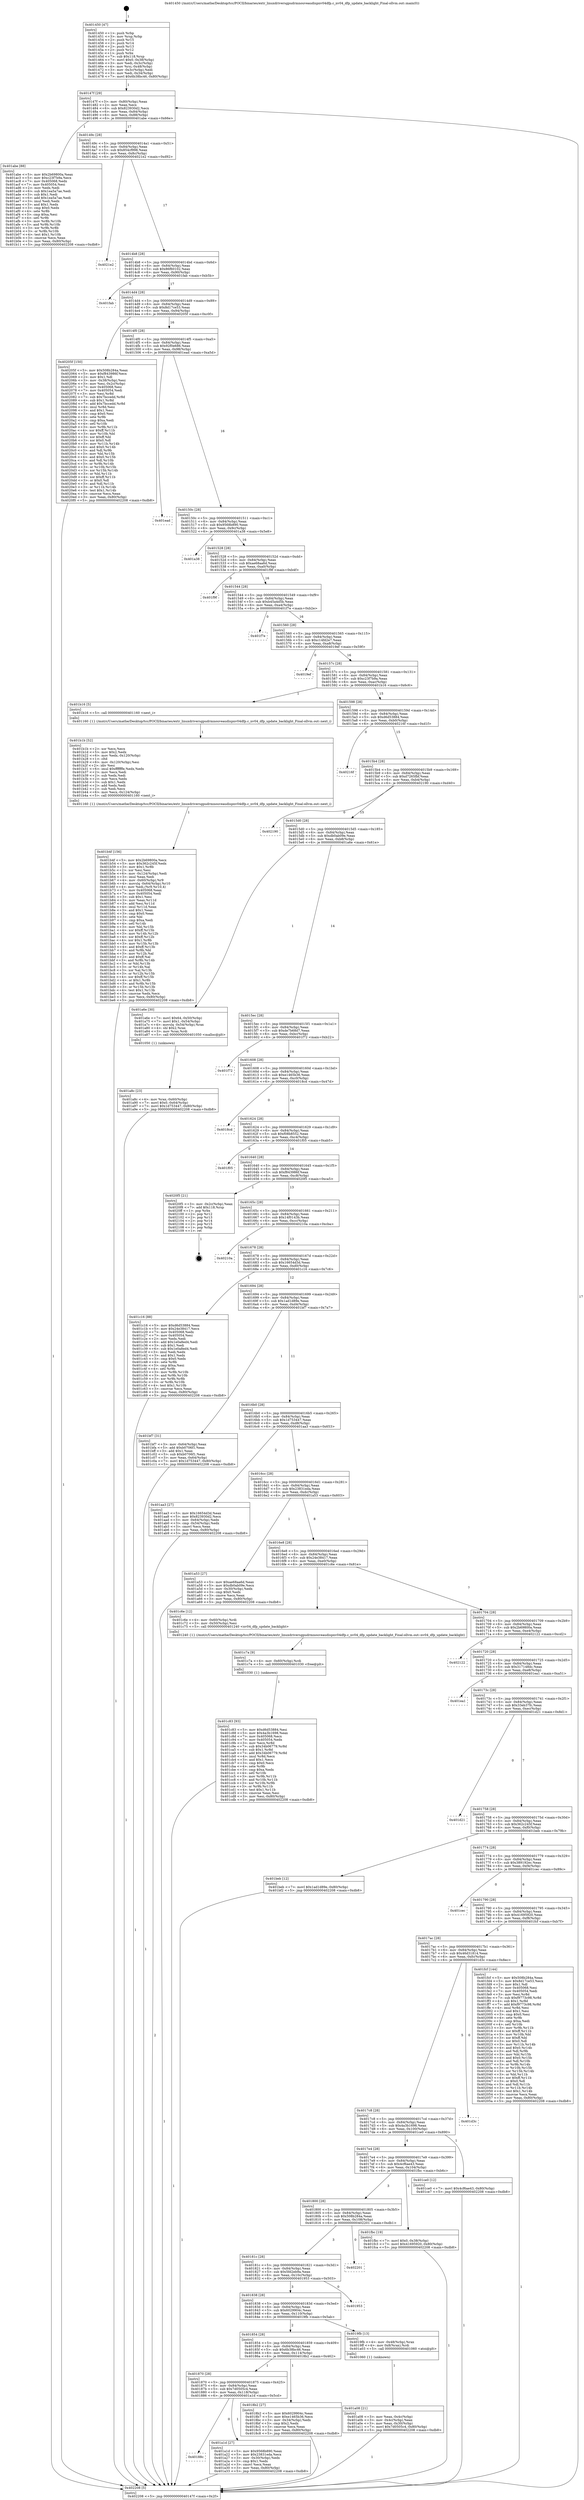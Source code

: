 digraph "0x401450" {
  label = "0x401450 (/mnt/c/Users/mathe/Desktop/tcc/POCII/binaries/extr_linuxdriversgpudrmnouveaudispnv04dfp.c_nv04_dfp_update_backlight_Final-ollvm.out::main(0))"
  labelloc = "t"
  node[shape=record]

  Entry [label="",width=0.3,height=0.3,shape=circle,fillcolor=black,style=filled]
  "0x40147f" [label="{
     0x40147f [29]\l
     | [instrs]\l
     &nbsp;&nbsp;0x40147f \<+3\>: mov -0x80(%rbp),%eax\l
     &nbsp;&nbsp;0x401482 \<+2\>: mov %eax,%ecx\l
     &nbsp;&nbsp;0x401484 \<+6\>: sub $0x823930d2,%ecx\l
     &nbsp;&nbsp;0x40148a \<+6\>: mov %eax,-0x84(%rbp)\l
     &nbsp;&nbsp;0x401490 \<+6\>: mov %ecx,-0x88(%rbp)\l
     &nbsp;&nbsp;0x401496 \<+6\>: je 0000000000401abe \<main+0x66e\>\l
  }"]
  "0x401abe" [label="{
     0x401abe [88]\l
     | [instrs]\l
     &nbsp;&nbsp;0x401abe \<+5\>: mov $0x2b69800a,%eax\l
     &nbsp;&nbsp;0x401ac3 \<+5\>: mov $0xc23f7b9a,%ecx\l
     &nbsp;&nbsp;0x401ac8 \<+7\>: mov 0x405068,%edx\l
     &nbsp;&nbsp;0x401acf \<+7\>: mov 0x405054,%esi\l
     &nbsp;&nbsp;0x401ad6 \<+2\>: mov %edx,%edi\l
     &nbsp;&nbsp;0x401ad8 \<+6\>: sub $0x1ea5a7ae,%edi\l
     &nbsp;&nbsp;0x401ade \<+3\>: sub $0x1,%edi\l
     &nbsp;&nbsp;0x401ae1 \<+6\>: add $0x1ea5a7ae,%edi\l
     &nbsp;&nbsp;0x401ae7 \<+3\>: imul %edi,%edx\l
     &nbsp;&nbsp;0x401aea \<+3\>: and $0x1,%edx\l
     &nbsp;&nbsp;0x401aed \<+3\>: cmp $0x0,%edx\l
     &nbsp;&nbsp;0x401af0 \<+4\>: sete %r8b\l
     &nbsp;&nbsp;0x401af4 \<+3\>: cmp $0xa,%esi\l
     &nbsp;&nbsp;0x401af7 \<+4\>: setl %r9b\l
     &nbsp;&nbsp;0x401afb \<+3\>: mov %r8b,%r10b\l
     &nbsp;&nbsp;0x401afe \<+3\>: and %r9b,%r10b\l
     &nbsp;&nbsp;0x401b01 \<+3\>: xor %r9b,%r8b\l
     &nbsp;&nbsp;0x401b04 \<+3\>: or %r8b,%r10b\l
     &nbsp;&nbsp;0x401b07 \<+4\>: test $0x1,%r10b\l
     &nbsp;&nbsp;0x401b0b \<+3\>: cmovne %ecx,%eax\l
     &nbsp;&nbsp;0x401b0e \<+3\>: mov %eax,-0x80(%rbp)\l
     &nbsp;&nbsp;0x401b11 \<+5\>: jmp 0000000000402208 \<main+0xdb8\>\l
  }"]
  "0x40149c" [label="{
     0x40149c [28]\l
     | [instrs]\l
     &nbsp;&nbsp;0x40149c \<+5\>: jmp 00000000004014a1 \<main+0x51\>\l
     &nbsp;&nbsp;0x4014a1 \<+6\>: mov -0x84(%rbp),%eax\l
     &nbsp;&nbsp;0x4014a7 \<+5\>: sub $0x854cf998,%eax\l
     &nbsp;&nbsp;0x4014ac \<+6\>: mov %eax,-0x8c(%rbp)\l
     &nbsp;&nbsp;0x4014b2 \<+6\>: je 00000000004021e2 \<main+0xd92\>\l
  }"]
  Exit [label="",width=0.3,height=0.3,shape=circle,fillcolor=black,style=filled,peripheries=2]
  "0x4021e2" [label="{
     0x4021e2\l
  }", style=dashed]
  "0x4014b8" [label="{
     0x4014b8 [28]\l
     | [instrs]\l
     &nbsp;&nbsp;0x4014b8 \<+5\>: jmp 00000000004014bd \<main+0x6d\>\l
     &nbsp;&nbsp;0x4014bd \<+6\>: mov -0x84(%rbp),%eax\l
     &nbsp;&nbsp;0x4014c3 \<+5\>: sub $0x86f60102,%eax\l
     &nbsp;&nbsp;0x4014c8 \<+6\>: mov %eax,-0x90(%rbp)\l
     &nbsp;&nbsp;0x4014ce \<+6\>: je 0000000000401fab \<main+0xb5b\>\l
  }"]
  "0x401c83" [label="{
     0x401c83 [93]\l
     | [instrs]\l
     &nbsp;&nbsp;0x401c83 \<+5\>: mov $0xd6d53884,%esi\l
     &nbsp;&nbsp;0x401c88 \<+5\>: mov $0x4a3b1698,%eax\l
     &nbsp;&nbsp;0x401c8d \<+7\>: mov 0x405068,%ecx\l
     &nbsp;&nbsp;0x401c94 \<+7\>: mov 0x405054,%edx\l
     &nbsp;&nbsp;0x401c9b \<+3\>: mov %ecx,%r8d\l
     &nbsp;&nbsp;0x401c9e \<+7\>: sub $0x34b06779,%r8d\l
     &nbsp;&nbsp;0x401ca5 \<+4\>: sub $0x1,%r8d\l
     &nbsp;&nbsp;0x401ca9 \<+7\>: add $0x34b06779,%r8d\l
     &nbsp;&nbsp;0x401cb0 \<+4\>: imul %r8d,%ecx\l
     &nbsp;&nbsp;0x401cb4 \<+3\>: and $0x1,%ecx\l
     &nbsp;&nbsp;0x401cb7 \<+3\>: cmp $0x0,%ecx\l
     &nbsp;&nbsp;0x401cba \<+4\>: sete %r9b\l
     &nbsp;&nbsp;0x401cbe \<+3\>: cmp $0xa,%edx\l
     &nbsp;&nbsp;0x401cc1 \<+4\>: setl %r10b\l
     &nbsp;&nbsp;0x401cc5 \<+3\>: mov %r9b,%r11b\l
     &nbsp;&nbsp;0x401cc8 \<+3\>: and %r10b,%r11b\l
     &nbsp;&nbsp;0x401ccb \<+3\>: xor %r10b,%r9b\l
     &nbsp;&nbsp;0x401cce \<+3\>: or %r9b,%r11b\l
     &nbsp;&nbsp;0x401cd1 \<+4\>: test $0x1,%r11b\l
     &nbsp;&nbsp;0x401cd5 \<+3\>: cmovne %eax,%esi\l
     &nbsp;&nbsp;0x401cd8 \<+3\>: mov %esi,-0x80(%rbp)\l
     &nbsp;&nbsp;0x401cdb \<+5\>: jmp 0000000000402208 \<main+0xdb8\>\l
  }"]
  "0x401fab" [label="{
     0x401fab\l
  }", style=dashed]
  "0x4014d4" [label="{
     0x4014d4 [28]\l
     | [instrs]\l
     &nbsp;&nbsp;0x4014d4 \<+5\>: jmp 00000000004014d9 \<main+0x89\>\l
     &nbsp;&nbsp;0x4014d9 \<+6\>: mov -0x84(%rbp),%eax\l
     &nbsp;&nbsp;0x4014df \<+5\>: sub $0x8d17ce53,%eax\l
     &nbsp;&nbsp;0x4014e4 \<+6\>: mov %eax,-0x94(%rbp)\l
     &nbsp;&nbsp;0x4014ea \<+6\>: je 000000000040205f \<main+0xc0f\>\l
  }"]
  "0x401c7a" [label="{
     0x401c7a [9]\l
     | [instrs]\l
     &nbsp;&nbsp;0x401c7a \<+4\>: mov -0x60(%rbp),%rdi\l
     &nbsp;&nbsp;0x401c7e \<+5\>: call 0000000000401030 \<free@plt\>\l
     | [calls]\l
     &nbsp;&nbsp;0x401030 \{1\} (unknown)\l
  }"]
  "0x40205f" [label="{
     0x40205f [150]\l
     | [instrs]\l
     &nbsp;&nbsp;0x40205f \<+5\>: mov $0x508b284a,%eax\l
     &nbsp;&nbsp;0x402064 \<+5\>: mov $0xf843986f,%ecx\l
     &nbsp;&nbsp;0x402069 \<+2\>: mov $0x1,%dl\l
     &nbsp;&nbsp;0x40206b \<+3\>: mov -0x38(%rbp),%esi\l
     &nbsp;&nbsp;0x40206e \<+3\>: mov %esi,-0x2c(%rbp)\l
     &nbsp;&nbsp;0x402071 \<+7\>: mov 0x405068,%esi\l
     &nbsp;&nbsp;0x402078 \<+7\>: mov 0x405054,%edi\l
     &nbsp;&nbsp;0x40207f \<+3\>: mov %esi,%r8d\l
     &nbsp;&nbsp;0x402082 \<+7\>: sub $0x7bccedd,%r8d\l
     &nbsp;&nbsp;0x402089 \<+4\>: sub $0x1,%r8d\l
     &nbsp;&nbsp;0x40208d \<+7\>: add $0x7bccedd,%r8d\l
     &nbsp;&nbsp;0x402094 \<+4\>: imul %r8d,%esi\l
     &nbsp;&nbsp;0x402098 \<+3\>: and $0x1,%esi\l
     &nbsp;&nbsp;0x40209b \<+3\>: cmp $0x0,%esi\l
     &nbsp;&nbsp;0x40209e \<+4\>: sete %r9b\l
     &nbsp;&nbsp;0x4020a2 \<+3\>: cmp $0xa,%edi\l
     &nbsp;&nbsp;0x4020a5 \<+4\>: setl %r10b\l
     &nbsp;&nbsp;0x4020a9 \<+3\>: mov %r9b,%r11b\l
     &nbsp;&nbsp;0x4020ac \<+4\>: xor $0xff,%r11b\l
     &nbsp;&nbsp;0x4020b0 \<+3\>: mov %r10b,%bl\l
     &nbsp;&nbsp;0x4020b3 \<+3\>: xor $0xff,%bl\l
     &nbsp;&nbsp;0x4020b6 \<+3\>: xor $0x0,%dl\l
     &nbsp;&nbsp;0x4020b9 \<+3\>: mov %r11b,%r14b\l
     &nbsp;&nbsp;0x4020bc \<+4\>: and $0x0,%r14b\l
     &nbsp;&nbsp;0x4020c0 \<+3\>: and %dl,%r9b\l
     &nbsp;&nbsp;0x4020c3 \<+3\>: mov %bl,%r15b\l
     &nbsp;&nbsp;0x4020c6 \<+4\>: and $0x0,%r15b\l
     &nbsp;&nbsp;0x4020ca \<+3\>: and %dl,%r10b\l
     &nbsp;&nbsp;0x4020cd \<+3\>: or %r9b,%r14b\l
     &nbsp;&nbsp;0x4020d0 \<+3\>: or %r10b,%r15b\l
     &nbsp;&nbsp;0x4020d3 \<+3\>: xor %r15b,%r14b\l
     &nbsp;&nbsp;0x4020d6 \<+3\>: or %bl,%r11b\l
     &nbsp;&nbsp;0x4020d9 \<+4\>: xor $0xff,%r11b\l
     &nbsp;&nbsp;0x4020dd \<+3\>: or $0x0,%dl\l
     &nbsp;&nbsp;0x4020e0 \<+3\>: and %dl,%r11b\l
     &nbsp;&nbsp;0x4020e3 \<+3\>: or %r11b,%r14b\l
     &nbsp;&nbsp;0x4020e6 \<+4\>: test $0x1,%r14b\l
     &nbsp;&nbsp;0x4020ea \<+3\>: cmovne %ecx,%eax\l
     &nbsp;&nbsp;0x4020ed \<+3\>: mov %eax,-0x80(%rbp)\l
     &nbsp;&nbsp;0x4020f0 \<+5\>: jmp 0000000000402208 \<main+0xdb8\>\l
  }"]
  "0x4014f0" [label="{
     0x4014f0 [28]\l
     | [instrs]\l
     &nbsp;&nbsp;0x4014f0 \<+5\>: jmp 00000000004014f5 \<main+0xa5\>\l
     &nbsp;&nbsp;0x4014f5 \<+6\>: mov -0x84(%rbp),%eax\l
     &nbsp;&nbsp;0x4014fb \<+5\>: sub $0x92f0e686,%eax\l
     &nbsp;&nbsp;0x401500 \<+6\>: mov %eax,-0x98(%rbp)\l
     &nbsp;&nbsp;0x401506 \<+6\>: je 0000000000401ead \<main+0xa5d\>\l
  }"]
  "0x401b4f" [label="{
     0x401b4f [156]\l
     | [instrs]\l
     &nbsp;&nbsp;0x401b4f \<+5\>: mov $0x2b69800a,%ecx\l
     &nbsp;&nbsp;0x401b54 \<+5\>: mov $0x362c245f,%edx\l
     &nbsp;&nbsp;0x401b59 \<+3\>: mov $0x1,%r8b\l
     &nbsp;&nbsp;0x401b5c \<+2\>: xor %esi,%esi\l
     &nbsp;&nbsp;0x401b5e \<+6\>: mov -0x124(%rbp),%edi\l
     &nbsp;&nbsp;0x401b64 \<+3\>: imul %eax,%edi\l
     &nbsp;&nbsp;0x401b67 \<+4\>: mov -0x60(%rbp),%r9\l
     &nbsp;&nbsp;0x401b6b \<+4\>: movslq -0x64(%rbp),%r10\l
     &nbsp;&nbsp;0x401b6f \<+4\>: mov %edi,(%r9,%r10,4)\l
     &nbsp;&nbsp;0x401b73 \<+7\>: mov 0x405068,%eax\l
     &nbsp;&nbsp;0x401b7a \<+7\>: mov 0x405054,%edi\l
     &nbsp;&nbsp;0x401b81 \<+3\>: sub $0x1,%esi\l
     &nbsp;&nbsp;0x401b84 \<+3\>: mov %eax,%r11d\l
     &nbsp;&nbsp;0x401b87 \<+3\>: add %esi,%r11d\l
     &nbsp;&nbsp;0x401b8a \<+4\>: imul %r11d,%eax\l
     &nbsp;&nbsp;0x401b8e \<+3\>: and $0x1,%eax\l
     &nbsp;&nbsp;0x401b91 \<+3\>: cmp $0x0,%eax\l
     &nbsp;&nbsp;0x401b94 \<+3\>: sete %bl\l
     &nbsp;&nbsp;0x401b97 \<+3\>: cmp $0xa,%edi\l
     &nbsp;&nbsp;0x401b9a \<+4\>: setl %r14b\l
     &nbsp;&nbsp;0x401b9e \<+3\>: mov %bl,%r15b\l
     &nbsp;&nbsp;0x401ba1 \<+4\>: xor $0xff,%r15b\l
     &nbsp;&nbsp;0x401ba5 \<+3\>: mov %r14b,%r12b\l
     &nbsp;&nbsp;0x401ba8 \<+4\>: xor $0xff,%r12b\l
     &nbsp;&nbsp;0x401bac \<+4\>: xor $0x1,%r8b\l
     &nbsp;&nbsp;0x401bb0 \<+3\>: mov %r15b,%r13b\l
     &nbsp;&nbsp;0x401bb3 \<+4\>: and $0xff,%r13b\l
     &nbsp;&nbsp;0x401bb7 \<+3\>: and %r8b,%bl\l
     &nbsp;&nbsp;0x401bba \<+3\>: mov %r12b,%al\l
     &nbsp;&nbsp;0x401bbd \<+2\>: and $0xff,%al\l
     &nbsp;&nbsp;0x401bbf \<+3\>: and %r8b,%r14b\l
     &nbsp;&nbsp;0x401bc2 \<+3\>: or %bl,%r13b\l
     &nbsp;&nbsp;0x401bc5 \<+3\>: or %r14b,%al\l
     &nbsp;&nbsp;0x401bc8 \<+3\>: xor %al,%r13b\l
     &nbsp;&nbsp;0x401bcb \<+3\>: or %r12b,%r15b\l
     &nbsp;&nbsp;0x401bce \<+4\>: xor $0xff,%r15b\l
     &nbsp;&nbsp;0x401bd2 \<+4\>: or $0x1,%r8b\l
     &nbsp;&nbsp;0x401bd6 \<+3\>: and %r8b,%r15b\l
     &nbsp;&nbsp;0x401bd9 \<+3\>: or %r15b,%r13b\l
     &nbsp;&nbsp;0x401bdc \<+4\>: test $0x1,%r13b\l
     &nbsp;&nbsp;0x401be0 \<+3\>: cmovne %edx,%ecx\l
     &nbsp;&nbsp;0x401be3 \<+3\>: mov %ecx,-0x80(%rbp)\l
     &nbsp;&nbsp;0x401be6 \<+5\>: jmp 0000000000402208 \<main+0xdb8\>\l
  }"]
  "0x401ead" [label="{
     0x401ead\l
  }", style=dashed]
  "0x40150c" [label="{
     0x40150c [28]\l
     | [instrs]\l
     &nbsp;&nbsp;0x40150c \<+5\>: jmp 0000000000401511 \<main+0xc1\>\l
     &nbsp;&nbsp;0x401511 \<+6\>: mov -0x84(%rbp),%eax\l
     &nbsp;&nbsp;0x401517 \<+5\>: sub $0x9568b890,%eax\l
     &nbsp;&nbsp;0x40151c \<+6\>: mov %eax,-0x9c(%rbp)\l
     &nbsp;&nbsp;0x401522 \<+6\>: je 0000000000401a38 \<main+0x5e8\>\l
  }"]
  "0x401b1b" [label="{
     0x401b1b [52]\l
     | [instrs]\l
     &nbsp;&nbsp;0x401b1b \<+2\>: xor %ecx,%ecx\l
     &nbsp;&nbsp;0x401b1d \<+5\>: mov $0x2,%edx\l
     &nbsp;&nbsp;0x401b22 \<+6\>: mov %edx,-0x120(%rbp)\l
     &nbsp;&nbsp;0x401b28 \<+1\>: cltd\l
     &nbsp;&nbsp;0x401b29 \<+6\>: mov -0x120(%rbp),%esi\l
     &nbsp;&nbsp;0x401b2f \<+2\>: idiv %esi\l
     &nbsp;&nbsp;0x401b31 \<+6\>: imul $0xfffffffe,%edx,%edx\l
     &nbsp;&nbsp;0x401b37 \<+2\>: mov %ecx,%edi\l
     &nbsp;&nbsp;0x401b39 \<+2\>: sub %edx,%edi\l
     &nbsp;&nbsp;0x401b3b \<+2\>: mov %ecx,%edx\l
     &nbsp;&nbsp;0x401b3d \<+3\>: sub $0x1,%edx\l
     &nbsp;&nbsp;0x401b40 \<+2\>: add %edx,%edi\l
     &nbsp;&nbsp;0x401b42 \<+2\>: sub %edi,%ecx\l
     &nbsp;&nbsp;0x401b44 \<+6\>: mov %ecx,-0x124(%rbp)\l
     &nbsp;&nbsp;0x401b4a \<+5\>: call 0000000000401160 \<next_i\>\l
     | [calls]\l
     &nbsp;&nbsp;0x401160 \{1\} (/mnt/c/Users/mathe/Desktop/tcc/POCII/binaries/extr_linuxdriversgpudrmnouveaudispnv04dfp.c_nv04_dfp_update_backlight_Final-ollvm.out::next_i)\l
  }"]
  "0x401a38" [label="{
     0x401a38\l
  }", style=dashed]
  "0x401528" [label="{
     0x401528 [28]\l
     | [instrs]\l
     &nbsp;&nbsp;0x401528 \<+5\>: jmp 000000000040152d \<main+0xdd\>\l
     &nbsp;&nbsp;0x40152d \<+6\>: mov -0x84(%rbp),%eax\l
     &nbsp;&nbsp;0x401533 \<+5\>: sub $0xae68aa6d,%eax\l
     &nbsp;&nbsp;0x401538 \<+6\>: mov %eax,-0xa0(%rbp)\l
     &nbsp;&nbsp;0x40153e \<+6\>: je 0000000000401f9f \<main+0xb4f\>\l
  }"]
  "0x401a8c" [label="{
     0x401a8c [23]\l
     | [instrs]\l
     &nbsp;&nbsp;0x401a8c \<+4\>: mov %rax,-0x60(%rbp)\l
     &nbsp;&nbsp;0x401a90 \<+7\>: movl $0x0,-0x64(%rbp)\l
     &nbsp;&nbsp;0x401a97 \<+7\>: movl $0x1d753447,-0x80(%rbp)\l
     &nbsp;&nbsp;0x401a9e \<+5\>: jmp 0000000000402208 \<main+0xdb8\>\l
  }"]
  "0x401f9f" [label="{
     0x401f9f\l
  }", style=dashed]
  "0x401544" [label="{
     0x401544 [28]\l
     | [instrs]\l
     &nbsp;&nbsp;0x401544 \<+5\>: jmp 0000000000401549 \<main+0xf9\>\l
     &nbsp;&nbsp;0x401549 \<+6\>: mov -0x84(%rbp),%eax\l
     &nbsp;&nbsp;0x40154f \<+5\>: sub $0xb45a4d5b,%eax\l
     &nbsp;&nbsp;0x401554 \<+6\>: mov %eax,-0xa4(%rbp)\l
     &nbsp;&nbsp;0x40155a \<+6\>: je 0000000000401f7e \<main+0xb2e\>\l
  }"]
  "0x40188c" [label="{
     0x40188c\l
  }", style=dashed]
  "0x401f7e" [label="{
     0x401f7e\l
  }", style=dashed]
  "0x401560" [label="{
     0x401560 [28]\l
     | [instrs]\l
     &nbsp;&nbsp;0x401560 \<+5\>: jmp 0000000000401565 \<main+0x115\>\l
     &nbsp;&nbsp;0x401565 \<+6\>: mov -0x84(%rbp),%eax\l
     &nbsp;&nbsp;0x40156b \<+5\>: sub $0xc14fd2e7,%eax\l
     &nbsp;&nbsp;0x401570 \<+6\>: mov %eax,-0xa8(%rbp)\l
     &nbsp;&nbsp;0x401576 \<+6\>: je 00000000004019ef \<main+0x59f\>\l
  }"]
  "0x401a1d" [label="{
     0x401a1d [27]\l
     | [instrs]\l
     &nbsp;&nbsp;0x401a1d \<+5\>: mov $0x9568b890,%eax\l
     &nbsp;&nbsp;0x401a22 \<+5\>: mov $0x23831eda,%ecx\l
     &nbsp;&nbsp;0x401a27 \<+3\>: mov -0x30(%rbp),%edx\l
     &nbsp;&nbsp;0x401a2a \<+3\>: cmp $0x1,%edx\l
     &nbsp;&nbsp;0x401a2d \<+3\>: cmovl %ecx,%eax\l
     &nbsp;&nbsp;0x401a30 \<+3\>: mov %eax,-0x80(%rbp)\l
     &nbsp;&nbsp;0x401a33 \<+5\>: jmp 0000000000402208 \<main+0xdb8\>\l
  }"]
  "0x4019ef" [label="{
     0x4019ef\l
  }", style=dashed]
  "0x40157c" [label="{
     0x40157c [28]\l
     | [instrs]\l
     &nbsp;&nbsp;0x40157c \<+5\>: jmp 0000000000401581 \<main+0x131\>\l
     &nbsp;&nbsp;0x401581 \<+6\>: mov -0x84(%rbp),%eax\l
     &nbsp;&nbsp;0x401587 \<+5\>: sub $0xc23f7b9a,%eax\l
     &nbsp;&nbsp;0x40158c \<+6\>: mov %eax,-0xac(%rbp)\l
     &nbsp;&nbsp;0x401592 \<+6\>: je 0000000000401b16 \<main+0x6c6\>\l
  }"]
  "0x401a08" [label="{
     0x401a08 [21]\l
     | [instrs]\l
     &nbsp;&nbsp;0x401a08 \<+3\>: mov %eax,-0x4c(%rbp)\l
     &nbsp;&nbsp;0x401a0b \<+3\>: mov -0x4c(%rbp),%eax\l
     &nbsp;&nbsp;0x401a0e \<+3\>: mov %eax,-0x30(%rbp)\l
     &nbsp;&nbsp;0x401a11 \<+7\>: movl $0x7d0505c4,-0x80(%rbp)\l
     &nbsp;&nbsp;0x401a18 \<+5\>: jmp 0000000000402208 \<main+0xdb8\>\l
  }"]
  "0x401b16" [label="{
     0x401b16 [5]\l
     | [instrs]\l
     &nbsp;&nbsp;0x401b16 \<+5\>: call 0000000000401160 \<next_i\>\l
     | [calls]\l
     &nbsp;&nbsp;0x401160 \{1\} (/mnt/c/Users/mathe/Desktop/tcc/POCII/binaries/extr_linuxdriversgpudrmnouveaudispnv04dfp.c_nv04_dfp_update_backlight_Final-ollvm.out::next_i)\l
  }"]
  "0x401598" [label="{
     0x401598 [28]\l
     | [instrs]\l
     &nbsp;&nbsp;0x401598 \<+5\>: jmp 000000000040159d \<main+0x14d\>\l
     &nbsp;&nbsp;0x40159d \<+6\>: mov -0x84(%rbp),%eax\l
     &nbsp;&nbsp;0x4015a3 \<+5\>: sub $0xd6d53884,%eax\l
     &nbsp;&nbsp;0x4015a8 \<+6\>: mov %eax,-0xb0(%rbp)\l
     &nbsp;&nbsp;0x4015ae \<+6\>: je 000000000040216f \<main+0xd1f\>\l
  }"]
  "0x401450" [label="{
     0x401450 [47]\l
     | [instrs]\l
     &nbsp;&nbsp;0x401450 \<+1\>: push %rbp\l
     &nbsp;&nbsp;0x401451 \<+3\>: mov %rsp,%rbp\l
     &nbsp;&nbsp;0x401454 \<+2\>: push %r15\l
     &nbsp;&nbsp;0x401456 \<+2\>: push %r14\l
     &nbsp;&nbsp;0x401458 \<+2\>: push %r13\l
     &nbsp;&nbsp;0x40145a \<+2\>: push %r12\l
     &nbsp;&nbsp;0x40145c \<+1\>: push %rbx\l
     &nbsp;&nbsp;0x40145d \<+7\>: sub $0x118,%rsp\l
     &nbsp;&nbsp;0x401464 \<+7\>: movl $0x0,-0x38(%rbp)\l
     &nbsp;&nbsp;0x40146b \<+3\>: mov %edi,-0x3c(%rbp)\l
     &nbsp;&nbsp;0x40146e \<+4\>: mov %rsi,-0x48(%rbp)\l
     &nbsp;&nbsp;0x401472 \<+3\>: mov -0x3c(%rbp),%edi\l
     &nbsp;&nbsp;0x401475 \<+3\>: mov %edi,-0x34(%rbp)\l
     &nbsp;&nbsp;0x401478 \<+7\>: movl $0x6b38bc46,-0x80(%rbp)\l
  }"]
  "0x40216f" [label="{
     0x40216f\l
  }", style=dashed]
  "0x4015b4" [label="{
     0x4015b4 [28]\l
     | [instrs]\l
     &nbsp;&nbsp;0x4015b4 \<+5\>: jmp 00000000004015b9 \<main+0x169\>\l
     &nbsp;&nbsp;0x4015b9 \<+6\>: mov -0x84(%rbp),%eax\l
     &nbsp;&nbsp;0x4015bf \<+5\>: sub $0xd7265fbf,%eax\l
     &nbsp;&nbsp;0x4015c4 \<+6\>: mov %eax,-0xb4(%rbp)\l
     &nbsp;&nbsp;0x4015ca \<+6\>: je 0000000000402190 \<main+0xd40\>\l
  }"]
  "0x402208" [label="{
     0x402208 [5]\l
     | [instrs]\l
     &nbsp;&nbsp;0x402208 \<+5\>: jmp 000000000040147f \<main+0x2f\>\l
  }"]
  "0x402190" [label="{
     0x402190\l
  }", style=dashed]
  "0x4015d0" [label="{
     0x4015d0 [28]\l
     | [instrs]\l
     &nbsp;&nbsp;0x4015d0 \<+5\>: jmp 00000000004015d5 \<main+0x185\>\l
     &nbsp;&nbsp;0x4015d5 \<+6\>: mov -0x84(%rbp),%eax\l
     &nbsp;&nbsp;0x4015db \<+5\>: sub $0xdb0ab09e,%eax\l
     &nbsp;&nbsp;0x4015e0 \<+6\>: mov %eax,-0xb8(%rbp)\l
     &nbsp;&nbsp;0x4015e6 \<+6\>: je 0000000000401a6e \<main+0x61e\>\l
  }"]
  "0x401870" [label="{
     0x401870 [28]\l
     | [instrs]\l
     &nbsp;&nbsp;0x401870 \<+5\>: jmp 0000000000401875 \<main+0x425\>\l
     &nbsp;&nbsp;0x401875 \<+6\>: mov -0x84(%rbp),%eax\l
     &nbsp;&nbsp;0x40187b \<+5\>: sub $0x7d0505c4,%eax\l
     &nbsp;&nbsp;0x401880 \<+6\>: mov %eax,-0x118(%rbp)\l
     &nbsp;&nbsp;0x401886 \<+6\>: je 0000000000401a1d \<main+0x5cd\>\l
  }"]
  "0x401a6e" [label="{
     0x401a6e [30]\l
     | [instrs]\l
     &nbsp;&nbsp;0x401a6e \<+7\>: movl $0x64,-0x50(%rbp)\l
     &nbsp;&nbsp;0x401a75 \<+7\>: movl $0x1,-0x54(%rbp)\l
     &nbsp;&nbsp;0x401a7c \<+4\>: movslq -0x54(%rbp),%rax\l
     &nbsp;&nbsp;0x401a80 \<+4\>: shl $0x2,%rax\l
     &nbsp;&nbsp;0x401a84 \<+3\>: mov %rax,%rdi\l
     &nbsp;&nbsp;0x401a87 \<+5\>: call 0000000000401050 \<malloc@plt\>\l
     | [calls]\l
     &nbsp;&nbsp;0x401050 \{1\} (unknown)\l
  }"]
  "0x4015ec" [label="{
     0x4015ec [28]\l
     | [instrs]\l
     &nbsp;&nbsp;0x4015ec \<+5\>: jmp 00000000004015f1 \<main+0x1a1\>\l
     &nbsp;&nbsp;0x4015f1 \<+6\>: mov -0x84(%rbp),%eax\l
     &nbsp;&nbsp;0x4015f7 \<+5\>: sub $0xde7b68d7,%eax\l
     &nbsp;&nbsp;0x4015fc \<+6\>: mov %eax,-0xbc(%rbp)\l
     &nbsp;&nbsp;0x401602 \<+6\>: je 0000000000401f72 \<main+0xb22\>\l
  }"]
  "0x4018b2" [label="{
     0x4018b2 [27]\l
     | [instrs]\l
     &nbsp;&nbsp;0x4018b2 \<+5\>: mov $0x6029904c,%eax\l
     &nbsp;&nbsp;0x4018b7 \<+5\>: mov $0xe1465b36,%ecx\l
     &nbsp;&nbsp;0x4018bc \<+3\>: mov -0x34(%rbp),%edx\l
     &nbsp;&nbsp;0x4018bf \<+3\>: cmp $0x2,%edx\l
     &nbsp;&nbsp;0x4018c2 \<+3\>: cmovne %ecx,%eax\l
     &nbsp;&nbsp;0x4018c5 \<+3\>: mov %eax,-0x80(%rbp)\l
     &nbsp;&nbsp;0x4018c8 \<+5\>: jmp 0000000000402208 \<main+0xdb8\>\l
  }"]
  "0x401f72" [label="{
     0x401f72\l
  }", style=dashed]
  "0x401608" [label="{
     0x401608 [28]\l
     | [instrs]\l
     &nbsp;&nbsp;0x401608 \<+5\>: jmp 000000000040160d \<main+0x1bd\>\l
     &nbsp;&nbsp;0x40160d \<+6\>: mov -0x84(%rbp),%eax\l
     &nbsp;&nbsp;0x401613 \<+5\>: sub $0xe1465b36,%eax\l
     &nbsp;&nbsp;0x401618 \<+6\>: mov %eax,-0xc0(%rbp)\l
     &nbsp;&nbsp;0x40161e \<+6\>: je 00000000004018cd \<main+0x47d\>\l
  }"]
  "0x401854" [label="{
     0x401854 [28]\l
     | [instrs]\l
     &nbsp;&nbsp;0x401854 \<+5\>: jmp 0000000000401859 \<main+0x409\>\l
     &nbsp;&nbsp;0x401859 \<+6\>: mov -0x84(%rbp),%eax\l
     &nbsp;&nbsp;0x40185f \<+5\>: sub $0x6b38bc46,%eax\l
     &nbsp;&nbsp;0x401864 \<+6\>: mov %eax,-0x114(%rbp)\l
     &nbsp;&nbsp;0x40186a \<+6\>: je 00000000004018b2 \<main+0x462\>\l
  }"]
  "0x4018cd" [label="{
     0x4018cd\l
  }", style=dashed]
  "0x401624" [label="{
     0x401624 [28]\l
     | [instrs]\l
     &nbsp;&nbsp;0x401624 \<+5\>: jmp 0000000000401629 \<main+0x1d9\>\l
     &nbsp;&nbsp;0x401629 \<+6\>: mov -0x84(%rbp),%eax\l
     &nbsp;&nbsp;0x40162f \<+5\>: sub $0xf08b8552,%eax\l
     &nbsp;&nbsp;0x401634 \<+6\>: mov %eax,-0xc4(%rbp)\l
     &nbsp;&nbsp;0x40163a \<+6\>: je 0000000000401f05 \<main+0xab5\>\l
  }"]
  "0x4019fb" [label="{
     0x4019fb [13]\l
     | [instrs]\l
     &nbsp;&nbsp;0x4019fb \<+4\>: mov -0x48(%rbp),%rax\l
     &nbsp;&nbsp;0x4019ff \<+4\>: mov 0x8(%rax),%rdi\l
     &nbsp;&nbsp;0x401a03 \<+5\>: call 0000000000401060 \<atoi@plt\>\l
     | [calls]\l
     &nbsp;&nbsp;0x401060 \{1\} (unknown)\l
  }"]
  "0x401f05" [label="{
     0x401f05\l
  }", style=dashed]
  "0x401640" [label="{
     0x401640 [28]\l
     | [instrs]\l
     &nbsp;&nbsp;0x401640 \<+5\>: jmp 0000000000401645 \<main+0x1f5\>\l
     &nbsp;&nbsp;0x401645 \<+6\>: mov -0x84(%rbp),%eax\l
     &nbsp;&nbsp;0x40164b \<+5\>: sub $0xf843986f,%eax\l
     &nbsp;&nbsp;0x401650 \<+6\>: mov %eax,-0xc8(%rbp)\l
     &nbsp;&nbsp;0x401656 \<+6\>: je 00000000004020f5 \<main+0xca5\>\l
  }"]
  "0x401838" [label="{
     0x401838 [28]\l
     | [instrs]\l
     &nbsp;&nbsp;0x401838 \<+5\>: jmp 000000000040183d \<main+0x3ed\>\l
     &nbsp;&nbsp;0x40183d \<+6\>: mov -0x84(%rbp),%eax\l
     &nbsp;&nbsp;0x401843 \<+5\>: sub $0x6029904c,%eax\l
     &nbsp;&nbsp;0x401848 \<+6\>: mov %eax,-0x110(%rbp)\l
     &nbsp;&nbsp;0x40184e \<+6\>: je 00000000004019fb \<main+0x5ab\>\l
  }"]
  "0x4020f5" [label="{
     0x4020f5 [21]\l
     | [instrs]\l
     &nbsp;&nbsp;0x4020f5 \<+3\>: mov -0x2c(%rbp),%eax\l
     &nbsp;&nbsp;0x4020f8 \<+7\>: add $0x118,%rsp\l
     &nbsp;&nbsp;0x4020ff \<+1\>: pop %rbx\l
     &nbsp;&nbsp;0x402100 \<+2\>: pop %r12\l
     &nbsp;&nbsp;0x402102 \<+2\>: pop %r13\l
     &nbsp;&nbsp;0x402104 \<+2\>: pop %r14\l
     &nbsp;&nbsp;0x402106 \<+2\>: pop %r15\l
     &nbsp;&nbsp;0x402108 \<+1\>: pop %rbp\l
     &nbsp;&nbsp;0x402109 \<+1\>: ret\l
  }"]
  "0x40165c" [label="{
     0x40165c [28]\l
     | [instrs]\l
     &nbsp;&nbsp;0x40165c \<+5\>: jmp 0000000000401661 \<main+0x211\>\l
     &nbsp;&nbsp;0x401661 \<+6\>: mov -0x84(%rbp),%eax\l
     &nbsp;&nbsp;0x401667 \<+5\>: sub $0x14f0143b,%eax\l
     &nbsp;&nbsp;0x40166c \<+6\>: mov %eax,-0xcc(%rbp)\l
     &nbsp;&nbsp;0x401672 \<+6\>: je 000000000040210a \<main+0xcba\>\l
  }"]
  "0x401953" [label="{
     0x401953\l
  }", style=dashed]
  "0x40210a" [label="{
     0x40210a\l
  }", style=dashed]
  "0x401678" [label="{
     0x401678 [28]\l
     | [instrs]\l
     &nbsp;&nbsp;0x401678 \<+5\>: jmp 000000000040167d \<main+0x22d\>\l
     &nbsp;&nbsp;0x40167d \<+6\>: mov -0x84(%rbp),%eax\l
     &nbsp;&nbsp;0x401683 \<+5\>: sub $0x16654d3d,%eax\l
     &nbsp;&nbsp;0x401688 \<+6\>: mov %eax,-0xd0(%rbp)\l
     &nbsp;&nbsp;0x40168e \<+6\>: je 0000000000401c16 \<main+0x7c6\>\l
  }"]
  "0x40181c" [label="{
     0x40181c [28]\l
     | [instrs]\l
     &nbsp;&nbsp;0x40181c \<+5\>: jmp 0000000000401821 \<main+0x3d1\>\l
     &nbsp;&nbsp;0x401821 \<+6\>: mov -0x84(%rbp),%eax\l
     &nbsp;&nbsp;0x401827 \<+5\>: sub $0x5fd2eb9a,%eax\l
     &nbsp;&nbsp;0x40182c \<+6\>: mov %eax,-0x10c(%rbp)\l
     &nbsp;&nbsp;0x401832 \<+6\>: je 0000000000401953 \<main+0x503\>\l
  }"]
  "0x401c16" [label="{
     0x401c16 [88]\l
     | [instrs]\l
     &nbsp;&nbsp;0x401c16 \<+5\>: mov $0xd6d53884,%eax\l
     &nbsp;&nbsp;0x401c1b \<+5\>: mov $0x24e38417,%ecx\l
     &nbsp;&nbsp;0x401c20 \<+7\>: mov 0x405068,%edx\l
     &nbsp;&nbsp;0x401c27 \<+7\>: mov 0x405054,%esi\l
     &nbsp;&nbsp;0x401c2e \<+2\>: mov %edx,%edi\l
     &nbsp;&nbsp;0x401c30 \<+6\>: add $0x1e0a8ed4,%edi\l
     &nbsp;&nbsp;0x401c36 \<+3\>: sub $0x1,%edi\l
     &nbsp;&nbsp;0x401c39 \<+6\>: sub $0x1e0a8ed4,%edi\l
     &nbsp;&nbsp;0x401c3f \<+3\>: imul %edi,%edx\l
     &nbsp;&nbsp;0x401c42 \<+3\>: and $0x1,%edx\l
     &nbsp;&nbsp;0x401c45 \<+3\>: cmp $0x0,%edx\l
     &nbsp;&nbsp;0x401c48 \<+4\>: sete %r8b\l
     &nbsp;&nbsp;0x401c4c \<+3\>: cmp $0xa,%esi\l
     &nbsp;&nbsp;0x401c4f \<+4\>: setl %r9b\l
     &nbsp;&nbsp;0x401c53 \<+3\>: mov %r8b,%r10b\l
     &nbsp;&nbsp;0x401c56 \<+3\>: and %r9b,%r10b\l
     &nbsp;&nbsp;0x401c59 \<+3\>: xor %r9b,%r8b\l
     &nbsp;&nbsp;0x401c5c \<+3\>: or %r8b,%r10b\l
     &nbsp;&nbsp;0x401c5f \<+4\>: test $0x1,%r10b\l
     &nbsp;&nbsp;0x401c63 \<+3\>: cmovne %ecx,%eax\l
     &nbsp;&nbsp;0x401c66 \<+3\>: mov %eax,-0x80(%rbp)\l
     &nbsp;&nbsp;0x401c69 \<+5\>: jmp 0000000000402208 \<main+0xdb8\>\l
  }"]
  "0x401694" [label="{
     0x401694 [28]\l
     | [instrs]\l
     &nbsp;&nbsp;0x401694 \<+5\>: jmp 0000000000401699 \<main+0x249\>\l
     &nbsp;&nbsp;0x401699 \<+6\>: mov -0x84(%rbp),%eax\l
     &nbsp;&nbsp;0x40169f \<+5\>: sub $0x1ad1d89e,%eax\l
     &nbsp;&nbsp;0x4016a4 \<+6\>: mov %eax,-0xd4(%rbp)\l
     &nbsp;&nbsp;0x4016aa \<+6\>: je 0000000000401bf7 \<main+0x7a7\>\l
  }"]
  "0x402201" [label="{
     0x402201\l
  }", style=dashed]
  "0x401bf7" [label="{
     0x401bf7 [31]\l
     | [instrs]\l
     &nbsp;&nbsp;0x401bf7 \<+3\>: mov -0x64(%rbp),%eax\l
     &nbsp;&nbsp;0x401bfa \<+5\>: add $0xb0706f1,%eax\l
     &nbsp;&nbsp;0x401bff \<+3\>: add $0x1,%eax\l
     &nbsp;&nbsp;0x401c02 \<+5\>: sub $0xb0706f1,%eax\l
     &nbsp;&nbsp;0x401c07 \<+3\>: mov %eax,-0x64(%rbp)\l
     &nbsp;&nbsp;0x401c0a \<+7\>: movl $0x1d753447,-0x80(%rbp)\l
     &nbsp;&nbsp;0x401c11 \<+5\>: jmp 0000000000402208 \<main+0xdb8\>\l
  }"]
  "0x4016b0" [label="{
     0x4016b0 [28]\l
     | [instrs]\l
     &nbsp;&nbsp;0x4016b0 \<+5\>: jmp 00000000004016b5 \<main+0x265\>\l
     &nbsp;&nbsp;0x4016b5 \<+6\>: mov -0x84(%rbp),%eax\l
     &nbsp;&nbsp;0x4016bb \<+5\>: sub $0x1d753447,%eax\l
     &nbsp;&nbsp;0x4016c0 \<+6\>: mov %eax,-0xd8(%rbp)\l
     &nbsp;&nbsp;0x4016c6 \<+6\>: je 0000000000401aa3 \<main+0x653\>\l
  }"]
  "0x401800" [label="{
     0x401800 [28]\l
     | [instrs]\l
     &nbsp;&nbsp;0x401800 \<+5\>: jmp 0000000000401805 \<main+0x3b5\>\l
     &nbsp;&nbsp;0x401805 \<+6\>: mov -0x84(%rbp),%eax\l
     &nbsp;&nbsp;0x40180b \<+5\>: sub $0x508b284a,%eax\l
     &nbsp;&nbsp;0x401810 \<+6\>: mov %eax,-0x108(%rbp)\l
     &nbsp;&nbsp;0x401816 \<+6\>: je 0000000000402201 \<main+0xdb1\>\l
  }"]
  "0x401aa3" [label="{
     0x401aa3 [27]\l
     | [instrs]\l
     &nbsp;&nbsp;0x401aa3 \<+5\>: mov $0x16654d3d,%eax\l
     &nbsp;&nbsp;0x401aa8 \<+5\>: mov $0x823930d2,%ecx\l
     &nbsp;&nbsp;0x401aad \<+3\>: mov -0x64(%rbp),%edx\l
     &nbsp;&nbsp;0x401ab0 \<+3\>: cmp -0x54(%rbp),%edx\l
     &nbsp;&nbsp;0x401ab3 \<+3\>: cmovl %ecx,%eax\l
     &nbsp;&nbsp;0x401ab6 \<+3\>: mov %eax,-0x80(%rbp)\l
     &nbsp;&nbsp;0x401ab9 \<+5\>: jmp 0000000000402208 \<main+0xdb8\>\l
  }"]
  "0x4016cc" [label="{
     0x4016cc [28]\l
     | [instrs]\l
     &nbsp;&nbsp;0x4016cc \<+5\>: jmp 00000000004016d1 \<main+0x281\>\l
     &nbsp;&nbsp;0x4016d1 \<+6\>: mov -0x84(%rbp),%eax\l
     &nbsp;&nbsp;0x4016d7 \<+5\>: sub $0x23831eda,%eax\l
     &nbsp;&nbsp;0x4016dc \<+6\>: mov %eax,-0xdc(%rbp)\l
     &nbsp;&nbsp;0x4016e2 \<+6\>: je 0000000000401a53 \<main+0x603\>\l
  }"]
  "0x401fbc" [label="{
     0x401fbc [19]\l
     | [instrs]\l
     &nbsp;&nbsp;0x401fbc \<+7\>: movl $0x0,-0x38(%rbp)\l
     &nbsp;&nbsp;0x401fc3 \<+7\>: movl $0x41695920,-0x80(%rbp)\l
     &nbsp;&nbsp;0x401fca \<+5\>: jmp 0000000000402208 \<main+0xdb8\>\l
  }"]
  "0x401a53" [label="{
     0x401a53 [27]\l
     | [instrs]\l
     &nbsp;&nbsp;0x401a53 \<+5\>: mov $0xae68aa6d,%eax\l
     &nbsp;&nbsp;0x401a58 \<+5\>: mov $0xdb0ab09e,%ecx\l
     &nbsp;&nbsp;0x401a5d \<+3\>: mov -0x30(%rbp),%edx\l
     &nbsp;&nbsp;0x401a60 \<+3\>: cmp $0x0,%edx\l
     &nbsp;&nbsp;0x401a63 \<+3\>: cmove %ecx,%eax\l
     &nbsp;&nbsp;0x401a66 \<+3\>: mov %eax,-0x80(%rbp)\l
     &nbsp;&nbsp;0x401a69 \<+5\>: jmp 0000000000402208 \<main+0xdb8\>\l
  }"]
  "0x4016e8" [label="{
     0x4016e8 [28]\l
     | [instrs]\l
     &nbsp;&nbsp;0x4016e8 \<+5\>: jmp 00000000004016ed \<main+0x29d\>\l
     &nbsp;&nbsp;0x4016ed \<+6\>: mov -0x84(%rbp),%eax\l
     &nbsp;&nbsp;0x4016f3 \<+5\>: sub $0x24e38417,%eax\l
     &nbsp;&nbsp;0x4016f8 \<+6\>: mov %eax,-0xe0(%rbp)\l
     &nbsp;&nbsp;0x4016fe \<+6\>: je 0000000000401c6e \<main+0x81e\>\l
  }"]
  "0x4017e4" [label="{
     0x4017e4 [28]\l
     | [instrs]\l
     &nbsp;&nbsp;0x4017e4 \<+5\>: jmp 00000000004017e9 \<main+0x399\>\l
     &nbsp;&nbsp;0x4017e9 \<+6\>: mov -0x84(%rbp),%eax\l
     &nbsp;&nbsp;0x4017ef \<+5\>: sub $0x4cf6ae43,%eax\l
     &nbsp;&nbsp;0x4017f4 \<+6\>: mov %eax,-0x104(%rbp)\l
     &nbsp;&nbsp;0x4017fa \<+6\>: je 0000000000401fbc \<main+0xb6c\>\l
  }"]
  "0x401c6e" [label="{
     0x401c6e [12]\l
     | [instrs]\l
     &nbsp;&nbsp;0x401c6e \<+4\>: mov -0x60(%rbp),%rdi\l
     &nbsp;&nbsp;0x401c72 \<+3\>: mov -0x50(%rbp),%esi\l
     &nbsp;&nbsp;0x401c75 \<+5\>: call 0000000000401240 \<nv04_dfp_update_backlight\>\l
     | [calls]\l
     &nbsp;&nbsp;0x401240 \{1\} (/mnt/c/Users/mathe/Desktop/tcc/POCII/binaries/extr_linuxdriversgpudrmnouveaudispnv04dfp.c_nv04_dfp_update_backlight_Final-ollvm.out::nv04_dfp_update_backlight)\l
  }"]
  "0x401704" [label="{
     0x401704 [28]\l
     | [instrs]\l
     &nbsp;&nbsp;0x401704 \<+5\>: jmp 0000000000401709 \<main+0x2b9\>\l
     &nbsp;&nbsp;0x401709 \<+6\>: mov -0x84(%rbp),%eax\l
     &nbsp;&nbsp;0x40170f \<+5\>: sub $0x2b69800a,%eax\l
     &nbsp;&nbsp;0x401714 \<+6\>: mov %eax,-0xe4(%rbp)\l
     &nbsp;&nbsp;0x40171a \<+6\>: je 0000000000402122 \<main+0xcd2\>\l
  }"]
  "0x401ce0" [label="{
     0x401ce0 [12]\l
     | [instrs]\l
     &nbsp;&nbsp;0x401ce0 \<+7\>: movl $0x4cf6ae43,-0x80(%rbp)\l
     &nbsp;&nbsp;0x401ce7 \<+5\>: jmp 0000000000402208 \<main+0xdb8\>\l
  }"]
  "0x402122" [label="{
     0x402122\l
  }", style=dashed]
  "0x401720" [label="{
     0x401720 [28]\l
     | [instrs]\l
     &nbsp;&nbsp;0x401720 \<+5\>: jmp 0000000000401725 \<main+0x2d5\>\l
     &nbsp;&nbsp;0x401725 \<+6\>: mov -0x84(%rbp),%eax\l
     &nbsp;&nbsp;0x40172b \<+5\>: sub $0x317148dc,%eax\l
     &nbsp;&nbsp;0x401730 \<+6\>: mov %eax,-0xe8(%rbp)\l
     &nbsp;&nbsp;0x401736 \<+6\>: je 0000000000401ea1 \<main+0xa51\>\l
  }"]
  "0x4017c8" [label="{
     0x4017c8 [28]\l
     | [instrs]\l
     &nbsp;&nbsp;0x4017c8 \<+5\>: jmp 00000000004017cd \<main+0x37d\>\l
     &nbsp;&nbsp;0x4017cd \<+6\>: mov -0x84(%rbp),%eax\l
     &nbsp;&nbsp;0x4017d3 \<+5\>: sub $0x4a3b1698,%eax\l
     &nbsp;&nbsp;0x4017d8 \<+6\>: mov %eax,-0x100(%rbp)\l
     &nbsp;&nbsp;0x4017de \<+6\>: je 0000000000401ce0 \<main+0x890\>\l
  }"]
  "0x401ea1" [label="{
     0x401ea1\l
  }", style=dashed]
  "0x40173c" [label="{
     0x40173c [28]\l
     | [instrs]\l
     &nbsp;&nbsp;0x40173c \<+5\>: jmp 0000000000401741 \<main+0x2f1\>\l
     &nbsp;&nbsp;0x401741 \<+6\>: mov -0x84(%rbp),%eax\l
     &nbsp;&nbsp;0x401747 \<+5\>: sub $0x33eb37fc,%eax\l
     &nbsp;&nbsp;0x40174c \<+6\>: mov %eax,-0xec(%rbp)\l
     &nbsp;&nbsp;0x401752 \<+6\>: je 0000000000401d21 \<main+0x8d1\>\l
  }"]
  "0x401d3c" [label="{
     0x401d3c\l
  }", style=dashed]
  "0x401d21" [label="{
     0x401d21\l
  }", style=dashed]
  "0x401758" [label="{
     0x401758 [28]\l
     | [instrs]\l
     &nbsp;&nbsp;0x401758 \<+5\>: jmp 000000000040175d \<main+0x30d\>\l
     &nbsp;&nbsp;0x40175d \<+6\>: mov -0x84(%rbp),%eax\l
     &nbsp;&nbsp;0x401763 \<+5\>: sub $0x362c245f,%eax\l
     &nbsp;&nbsp;0x401768 \<+6\>: mov %eax,-0xf0(%rbp)\l
     &nbsp;&nbsp;0x40176e \<+6\>: je 0000000000401beb \<main+0x79b\>\l
  }"]
  "0x4017ac" [label="{
     0x4017ac [28]\l
     | [instrs]\l
     &nbsp;&nbsp;0x4017ac \<+5\>: jmp 00000000004017b1 \<main+0x361\>\l
     &nbsp;&nbsp;0x4017b1 \<+6\>: mov -0x84(%rbp),%eax\l
     &nbsp;&nbsp;0x4017b7 \<+5\>: sub $0x46d31814,%eax\l
     &nbsp;&nbsp;0x4017bc \<+6\>: mov %eax,-0xfc(%rbp)\l
     &nbsp;&nbsp;0x4017c2 \<+6\>: je 0000000000401d3c \<main+0x8ec\>\l
  }"]
  "0x401beb" [label="{
     0x401beb [12]\l
     | [instrs]\l
     &nbsp;&nbsp;0x401beb \<+7\>: movl $0x1ad1d89e,-0x80(%rbp)\l
     &nbsp;&nbsp;0x401bf2 \<+5\>: jmp 0000000000402208 \<main+0xdb8\>\l
  }"]
  "0x401774" [label="{
     0x401774 [28]\l
     | [instrs]\l
     &nbsp;&nbsp;0x401774 \<+5\>: jmp 0000000000401779 \<main+0x329\>\l
     &nbsp;&nbsp;0x401779 \<+6\>: mov -0x84(%rbp),%eax\l
     &nbsp;&nbsp;0x40177f \<+5\>: sub $0x389192ec,%eax\l
     &nbsp;&nbsp;0x401784 \<+6\>: mov %eax,-0xf4(%rbp)\l
     &nbsp;&nbsp;0x40178a \<+6\>: je 0000000000401cec \<main+0x89c\>\l
  }"]
  "0x401fcf" [label="{
     0x401fcf [144]\l
     | [instrs]\l
     &nbsp;&nbsp;0x401fcf \<+5\>: mov $0x508b284a,%eax\l
     &nbsp;&nbsp;0x401fd4 \<+5\>: mov $0x8d17ce53,%ecx\l
     &nbsp;&nbsp;0x401fd9 \<+2\>: mov $0x1,%dl\l
     &nbsp;&nbsp;0x401fdb \<+7\>: mov 0x405068,%esi\l
     &nbsp;&nbsp;0x401fe2 \<+7\>: mov 0x405054,%edi\l
     &nbsp;&nbsp;0x401fe9 \<+3\>: mov %esi,%r8d\l
     &nbsp;&nbsp;0x401fec \<+7\>: sub $0xf9773c98,%r8d\l
     &nbsp;&nbsp;0x401ff3 \<+4\>: sub $0x1,%r8d\l
     &nbsp;&nbsp;0x401ff7 \<+7\>: add $0xf9773c98,%r8d\l
     &nbsp;&nbsp;0x401ffe \<+4\>: imul %r8d,%esi\l
     &nbsp;&nbsp;0x402002 \<+3\>: and $0x1,%esi\l
     &nbsp;&nbsp;0x402005 \<+3\>: cmp $0x0,%esi\l
     &nbsp;&nbsp;0x402008 \<+4\>: sete %r9b\l
     &nbsp;&nbsp;0x40200c \<+3\>: cmp $0xa,%edi\l
     &nbsp;&nbsp;0x40200f \<+4\>: setl %r10b\l
     &nbsp;&nbsp;0x402013 \<+3\>: mov %r9b,%r11b\l
     &nbsp;&nbsp;0x402016 \<+4\>: xor $0xff,%r11b\l
     &nbsp;&nbsp;0x40201a \<+3\>: mov %r10b,%bl\l
     &nbsp;&nbsp;0x40201d \<+3\>: xor $0xff,%bl\l
     &nbsp;&nbsp;0x402020 \<+3\>: xor $0x0,%dl\l
     &nbsp;&nbsp;0x402023 \<+3\>: mov %r11b,%r14b\l
     &nbsp;&nbsp;0x402026 \<+4\>: and $0x0,%r14b\l
     &nbsp;&nbsp;0x40202a \<+3\>: and %dl,%r9b\l
     &nbsp;&nbsp;0x40202d \<+3\>: mov %bl,%r15b\l
     &nbsp;&nbsp;0x402030 \<+4\>: and $0x0,%r15b\l
     &nbsp;&nbsp;0x402034 \<+3\>: and %dl,%r10b\l
     &nbsp;&nbsp;0x402037 \<+3\>: or %r9b,%r14b\l
     &nbsp;&nbsp;0x40203a \<+3\>: or %r10b,%r15b\l
     &nbsp;&nbsp;0x40203d \<+3\>: xor %r15b,%r14b\l
     &nbsp;&nbsp;0x402040 \<+3\>: or %bl,%r11b\l
     &nbsp;&nbsp;0x402043 \<+4\>: xor $0xff,%r11b\l
     &nbsp;&nbsp;0x402047 \<+3\>: or $0x0,%dl\l
     &nbsp;&nbsp;0x40204a \<+3\>: and %dl,%r11b\l
     &nbsp;&nbsp;0x40204d \<+3\>: or %r11b,%r14b\l
     &nbsp;&nbsp;0x402050 \<+4\>: test $0x1,%r14b\l
     &nbsp;&nbsp;0x402054 \<+3\>: cmovne %ecx,%eax\l
     &nbsp;&nbsp;0x402057 \<+3\>: mov %eax,-0x80(%rbp)\l
     &nbsp;&nbsp;0x40205a \<+5\>: jmp 0000000000402208 \<main+0xdb8\>\l
  }"]
  "0x401cec" [label="{
     0x401cec\l
  }", style=dashed]
  "0x401790" [label="{
     0x401790 [28]\l
     | [instrs]\l
     &nbsp;&nbsp;0x401790 \<+5\>: jmp 0000000000401795 \<main+0x345\>\l
     &nbsp;&nbsp;0x401795 \<+6\>: mov -0x84(%rbp),%eax\l
     &nbsp;&nbsp;0x40179b \<+5\>: sub $0x41695920,%eax\l
     &nbsp;&nbsp;0x4017a0 \<+6\>: mov %eax,-0xf8(%rbp)\l
     &nbsp;&nbsp;0x4017a6 \<+6\>: je 0000000000401fcf \<main+0xb7f\>\l
  }"]
  Entry -> "0x401450" [label=" 1"]
  "0x40147f" -> "0x401abe" [label=" 1"]
  "0x40147f" -> "0x40149c" [label=" 17"]
  "0x4020f5" -> Exit [label=" 1"]
  "0x40149c" -> "0x4021e2" [label=" 0"]
  "0x40149c" -> "0x4014b8" [label=" 17"]
  "0x40205f" -> "0x402208" [label=" 1"]
  "0x4014b8" -> "0x401fab" [label=" 0"]
  "0x4014b8" -> "0x4014d4" [label=" 17"]
  "0x401fcf" -> "0x402208" [label=" 1"]
  "0x4014d4" -> "0x40205f" [label=" 1"]
  "0x4014d4" -> "0x4014f0" [label=" 16"]
  "0x401fbc" -> "0x402208" [label=" 1"]
  "0x4014f0" -> "0x401ead" [label=" 0"]
  "0x4014f0" -> "0x40150c" [label=" 16"]
  "0x401ce0" -> "0x402208" [label=" 1"]
  "0x40150c" -> "0x401a38" [label=" 0"]
  "0x40150c" -> "0x401528" [label=" 16"]
  "0x401c83" -> "0x402208" [label=" 1"]
  "0x401528" -> "0x401f9f" [label=" 0"]
  "0x401528" -> "0x401544" [label=" 16"]
  "0x401c7a" -> "0x401c83" [label=" 1"]
  "0x401544" -> "0x401f7e" [label=" 0"]
  "0x401544" -> "0x401560" [label=" 16"]
  "0x401c6e" -> "0x401c7a" [label=" 1"]
  "0x401560" -> "0x4019ef" [label=" 0"]
  "0x401560" -> "0x40157c" [label=" 16"]
  "0x401c16" -> "0x402208" [label=" 1"]
  "0x40157c" -> "0x401b16" [label=" 1"]
  "0x40157c" -> "0x401598" [label=" 15"]
  "0x401beb" -> "0x402208" [label=" 1"]
  "0x401598" -> "0x40216f" [label=" 0"]
  "0x401598" -> "0x4015b4" [label=" 15"]
  "0x401b4f" -> "0x402208" [label=" 1"]
  "0x4015b4" -> "0x402190" [label=" 0"]
  "0x4015b4" -> "0x4015d0" [label=" 15"]
  "0x401b1b" -> "0x401b4f" [label=" 1"]
  "0x4015d0" -> "0x401a6e" [label=" 1"]
  "0x4015d0" -> "0x4015ec" [label=" 14"]
  "0x401b16" -> "0x401b1b" [label=" 1"]
  "0x4015ec" -> "0x401f72" [label=" 0"]
  "0x4015ec" -> "0x401608" [label=" 14"]
  "0x401abe" -> "0x402208" [label=" 1"]
  "0x401608" -> "0x4018cd" [label=" 0"]
  "0x401608" -> "0x401624" [label=" 14"]
  "0x401a8c" -> "0x402208" [label=" 1"]
  "0x401624" -> "0x401f05" [label=" 0"]
  "0x401624" -> "0x401640" [label=" 14"]
  "0x401a6e" -> "0x401a8c" [label=" 1"]
  "0x401640" -> "0x4020f5" [label=" 1"]
  "0x401640" -> "0x40165c" [label=" 13"]
  "0x401a1d" -> "0x402208" [label=" 1"]
  "0x40165c" -> "0x40210a" [label=" 0"]
  "0x40165c" -> "0x401678" [label=" 13"]
  "0x401870" -> "0x40188c" [label=" 0"]
  "0x401678" -> "0x401c16" [label=" 1"]
  "0x401678" -> "0x401694" [label=" 12"]
  "0x401bf7" -> "0x402208" [label=" 1"]
  "0x401694" -> "0x401bf7" [label=" 1"]
  "0x401694" -> "0x4016b0" [label=" 11"]
  "0x401a08" -> "0x402208" [label=" 1"]
  "0x4016b0" -> "0x401aa3" [label=" 2"]
  "0x4016b0" -> "0x4016cc" [label=" 9"]
  "0x402208" -> "0x40147f" [label=" 17"]
  "0x4016cc" -> "0x401a53" [label=" 1"]
  "0x4016cc" -> "0x4016e8" [label=" 8"]
  "0x401450" -> "0x40147f" [label=" 1"]
  "0x4016e8" -> "0x401c6e" [label=" 1"]
  "0x4016e8" -> "0x401704" [label=" 7"]
  "0x401854" -> "0x401870" [label=" 1"]
  "0x401704" -> "0x402122" [label=" 0"]
  "0x401704" -> "0x401720" [label=" 7"]
  "0x401854" -> "0x4018b2" [label=" 1"]
  "0x401720" -> "0x401ea1" [label=" 0"]
  "0x401720" -> "0x40173c" [label=" 7"]
  "0x401838" -> "0x401854" [label=" 2"]
  "0x40173c" -> "0x401d21" [label=" 0"]
  "0x40173c" -> "0x401758" [label=" 7"]
  "0x401838" -> "0x4019fb" [label=" 1"]
  "0x401758" -> "0x401beb" [label=" 1"]
  "0x401758" -> "0x401774" [label=" 6"]
  "0x40181c" -> "0x401838" [label=" 3"]
  "0x401774" -> "0x401cec" [label=" 0"]
  "0x401774" -> "0x401790" [label=" 6"]
  "0x40181c" -> "0x401953" [label=" 0"]
  "0x401790" -> "0x401fcf" [label=" 1"]
  "0x401790" -> "0x4017ac" [label=" 5"]
  "0x401a53" -> "0x402208" [label=" 1"]
  "0x4017ac" -> "0x401d3c" [label=" 0"]
  "0x4017ac" -> "0x4017c8" [label=" 5"]
  "0x401aa3" -> "0x402208" [label=" 2"]
  "0x4017c8" -> "0x401ce0" [label=" 1"]
  "0x4017c8" -> "0x4017e4" [label=" 4"]
  "0x4018b2" -> "0x402208" [label=" 1"]
  "0x4017e4" -> "0x401fbc" [label=" 1"]
  "0x4017e4" -> "0x401800" [label=" 3"]
  "0x4019fb" -> "0x401a08" [label=" 1"]
  "0x401800" -> "0x402201" [label=" 0"]
  "0x401800" -> "0x40181c" [label=" 3"]
  "0x401870" -> "0x401a1d" [label=" 1"]
}
